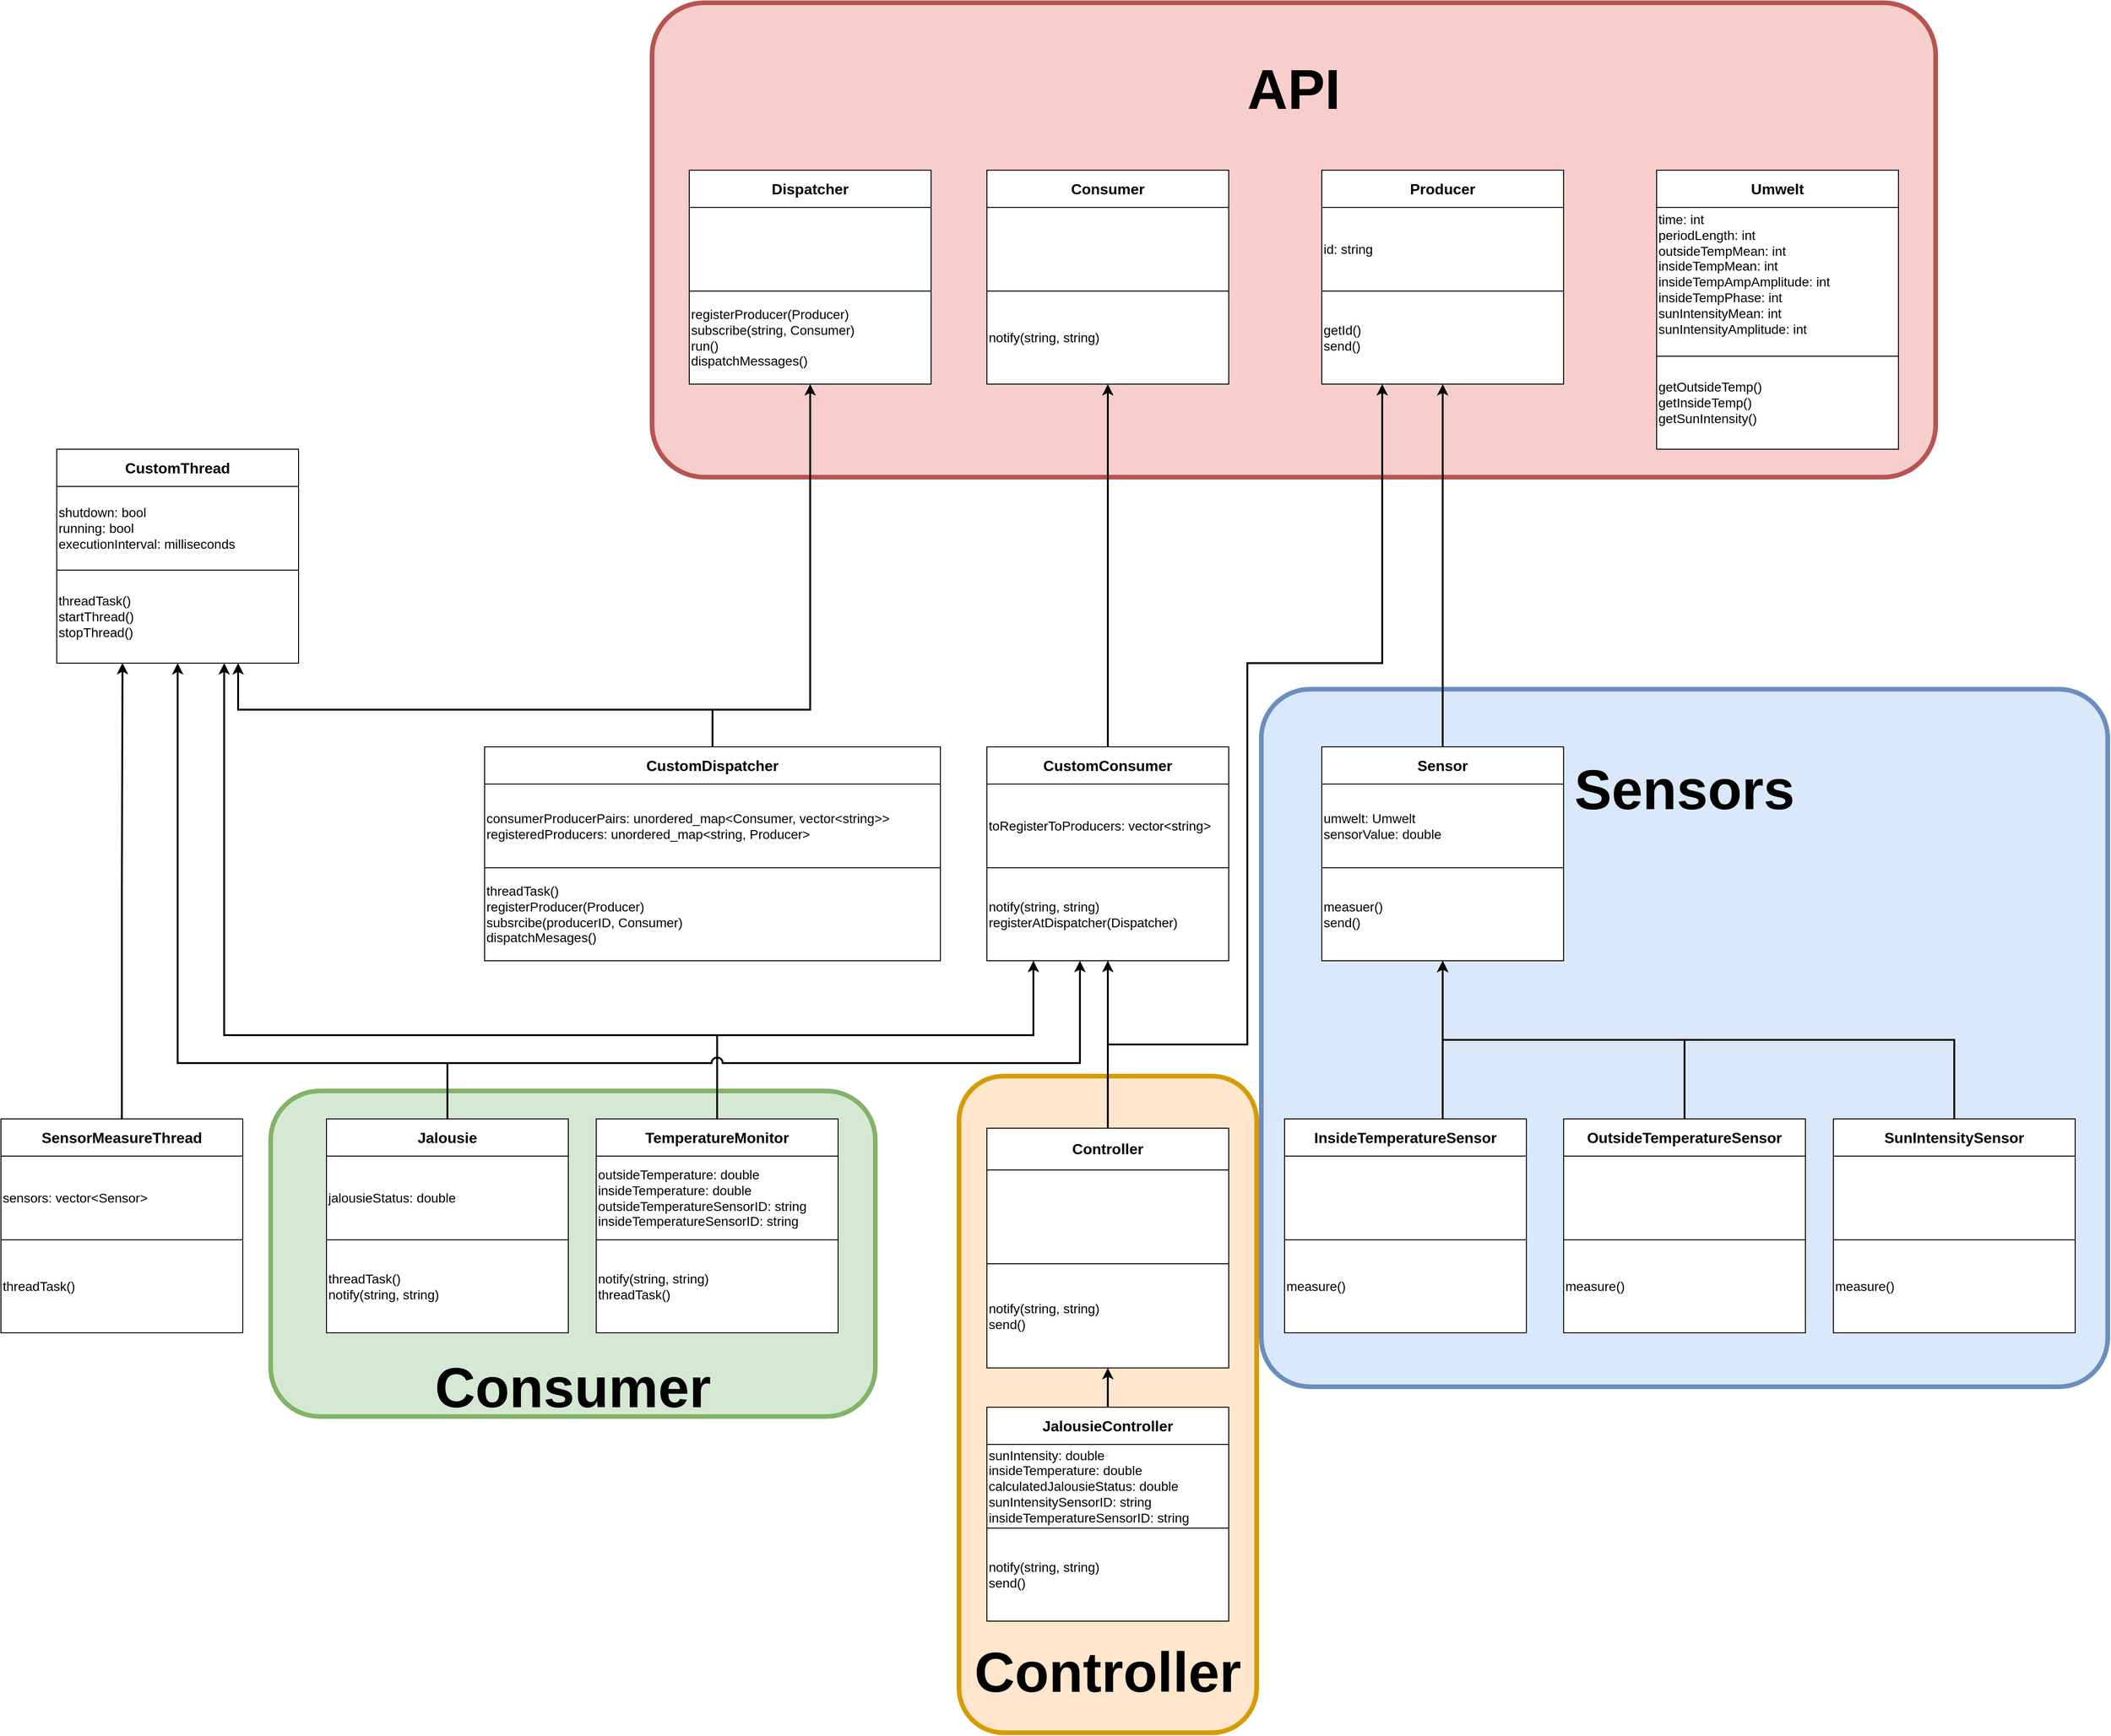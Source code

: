 <mxfile version="24.5.1" type="github">
  <diagram name="Seite-1" id="HuxqZvGwyWdmQKOLDSLv">
    <mxGraphModel dx="4440" dy="3944" grid="1" gridSize="10" guides="1" tooltips="1" connect="1" arrows="1" fold="1" page="1" pageScale="1" pageWidth="1654" pageHeight="2336" math="0" shadow="0">
      <root>
        <mxCell id="0" />
        <mxCell id="1" parent="0" />
        <mxCell id="P029DG1SsKvTgswftJi8-13" value="&lt;div&gt;&lt;font style=&quot;font-size: 60px;&quot;&gt;&lt;b&gt;&lt;br&gt;&lt;/b&gt;&lt;/font&gt;&lt;/div&gt;&lt;font style=&quot;font-size: 60px;&quot;&gt;&lt;b&gt;&lt;div&gt;&lt;font style=&quot;font-size: 60px;&quot;&gt;&lt;b&gt;&lt;br&gt;&lt;/b&gt;&lt;/font&gt;&lt;/div&gt;&lt;div&gt;&lt;font style=&quot;font-size: 60px;&quot;&gt;&lt;b&gt;&lt;br&gt;&lt;/b&gt;&lt;/font&gt;&lt;/div&gt;&lt;div&gt;&lt;font style=&quot;font-size: 60px;&quot;&gt;&lt;b&gt;&lt;br&gt;&lt;/b&gt;&lt;/font&gt;&lt;/div&gt;Consumer&lt;/b&gt;&lt;/font&gt;" style="rounded=1;whiteSpace=wrap;html=1;fillColor=#d5e8d4;strokeColor=#82b366;strokeWidth=5;" vertex="1" parent="1">
          <mxGeometry x="-700" y="850" width="650" height="350" as="geometry" />
        </mxCell>
        <mxCell id="P029DG1SsKvTgswftJi8-11" value="&lt;div&gt;&lt;b&gt;&lt;font style=&quot;font-size: 60px;&quot;&gt;&lt;br&gt;&lt;/font&gt;&lt;/b&gt;&lt;/div&gt;&lt;b&gt;&lt;font style=&quot;font-size: 60px;&quot;&gt;&lt;div&gt;&lt;b&gt;&lt;font style=&quot;font-size: 60px;&quot;&gt;&lt;br&gt;&lt;/font&gt;&lt;/b&gt;&lt;/div&gt;&lt;div&gt;&lt;b&gt;&lt;font style=&quot;font-size: 60px;&quot;&gt;&lt;br&gt;&lt;/font&gt;&lt;/b&gt;&lt;/div&gt;&lt;div&gt;&lt;b&gt;&lt;font style=&quot;font-size: 60px;&quot;&gt;&lt;br&gt;&lt;/font&gt;&lt;/b&gt;&lt;/div&gt;&lt;div&gt;&lt;b&gt;&lt;font style=&quot;font-size: 60px;&quot;&gt;&lt;br&gt;&lt;/font&gt;&lt;/b&gt;&lt;/div&gt;&lt;div&gt;&lt;b&gt;&lt;font style=&quot;font-size: 60px;&quot;&gt;&lt;br&gt;&lt;/font&gt;&lt;/b&gt;&lt;/div&gt;&lt;div&gt;&lt;b&gt;&lt;font style=&quot;font-size: 60px;&quot;&gt;&lt;br&gt;&lt;/font&gt;&lt;/b&gt;&lt;/div&gt;&lt;div&gt;&lt;b&gt;&lt;font style=&quot;font-size: 60px;&quot;&gt;&lt;br&gt;&lt;/font&gt;&lt;/b&gt;&lt;/div&gt;Controller&lt;/font&gt;&lt;/b&gt;" style="rounded=1;whiteSpace=wrap;html=1;fillColor=#ffe6cc;strokeColor=#d79b00;strokeWidth=5;" vertex="1" parent="1">
          <mxGeometry x="40" y="833.97" width="320" height="706.03" as="geometry" />
        </mxCell>
        <mxCell id="P029DG1SsKvTgswftJi8-2" value="&lt;b&gt;&lt;font style=&quot;font-size: 60px;&quot;&gt;Sensors&lt;/font&gt;&lt;/b&gt;&lt;div&gt;&lt;b&gt;&lt;font style=&quot;font-size: 60px;&quot;&gt;&lt;br&gt;&lt;/font&gt;&lt;/b&gt;&lt;/div&gt;&lt;div&gt;&lt;b&gt;&lt;font style=&quot;font-size: 60px;&quot;&gt;&lt;br&gt;&lt;/font&gt;&lt;/b&gt;&lt;/div&gt;&lt;div&gt;&lt;b&gt;&lt;font style=&quot;font-size: 60px;&quot;&gt;&lt;br&gt;&lt;/font&gt;&lt;/b&gt;&lt;/div&gt;&lt;div&gt;&lt;b&gt;&lt;font style=&quot;font-size: 60px;&quot;&gt;&lt;br&gt;&lt;/font&gt;&lt;/b&gt;&lt;/div&gt;&lt;div&gt;&lt;b&gt;&lt;font style=&quot;font-size: 60px;&quot;&gt;&lt;br&gt;&lt;/font&gt;&lt;/b&gt;&lt;/div&gt;&lt;div&gt;&lt;b&gt;&lt;font style=&quot;font-size: 60px;&quot;&gt;&lt;br&gt;&lt;/font&gt;&lt;/b&gt;&lt;/div&gt;&lt;div&gt;&lt;br&gt;&lt;/div&gt;&lt;div&gt;&lt;br&gt;&lt;/div&gt;&lt;div&gt;&lt;br&gt;&lt;/div&gt;&lt;div&gt;&lt;br&gt;&lt;/div&gt;&lt;div&gt;&lt;br&gt;&lt;/div&gt;&lt;div&gt;&lt;br&gt;&lt;/div&gt;&lt;div&gt;&lt;br&gt;&lt;/div&gt;" style="rounded=1;whiteSpace=wrap;html=1;arcSize=7;fillColor=#dae8fc;strokeColor=#6c8ebf;strokeWidth=5;" vertex="1" parent="1">
          <mxGeometry x="365" y="418" width="910" height="750" as="geometry" />
        </mxCell>
        <mxCell id="P029DG1SsKvTgswftJi8-1" value="&lt;font size=&quot;1&quot; style=&quot;&quot;&gt;&lt;b style=&quot;font-size: 60px;&quot;&gt;API&lt;/b&gt;&lt;/font&gt;&lt;div&gt;&lt;font size=&quot;1&quot; style=&quot;&quot;&gt;&lt;b style=&quot;font-size: 27px;&quot;&gt;&lt;br&gt;&lt;/b&gt;&lt;/font&gt;&lt;/div&gt;&lt;div&gt;&lt;font size=&quot;1&quot; style=&quot;&quot;&gt;&lt;b style=&quot;font-size: 27px;&quot;&gt;&lt;br&gt;&lt;/b&gt;&lt;/font&gt;&lt;/div&gt;&lt;div&gt;&lt;font size=&quot;1&quot; style=&quot;&quot;&gt;&lt;b style=&quot;font-size: 27px;&quot;&gt;&lt;br&gt;&lt;/b&gt;&lt;/font&gt;&lt;/div&gt;&lt;div&gt;&lt;font size=&quot;1&quot; style=&quot;&quot;&gt;&lt;b style=&quot;font-size: 27px;&quot;&gt;&lt;br&gt;&lt;/b&gt;&lt;/font&gt;&lt;/div&gt;&lt;div&gt;&lt;font size=&quot;1&quot; style=&quot;&quot;&gt;&lt;b style=&quot;font-size: 27px;&quot;&gt;&lt;br&gt;&lt;/b&gt;&lt;/font&gt;&lt;/div&gt;&lt;div&gt;&lt;font size=&quot;1&quot; style=&quot;&quot;&gt;&lt;b style=&quot;font-size: 27px;&quot;&gt;&lt;br&gt;&lt;/b&gt;&lt;/font&gt;&lt;/div&gt;&lt;div&gt;&lt;font size=&quot;1&quot; style=&quot;&quot;&gt;&lt;b style=&quot;font-size: 27px;&quot;&gt;&lt;br&gt;&lt;/b&gt;&lt;/font&gt;&lt;/div&gt;&lt;div&gt;&lt;font size=&quot;1&quot; style=&quot;&quot;&gt;&lt;b style=&quot;font-size: 27px;&quot;&gt;&lt;br&gt;&lt;/b&gt;&lt;/font&gt;&lt;/div&gt;&lt;div&gt;&lt;font size=&quot;1&quot; style=&quot;&quot;&gt;&lt;b style=&quot;font-size: 27px;&quot;&gt;&lt;br&gt;&lt;/b&gt;&lt;/font&gt;&lt;/div&gt;&lt;div&gt;&lt;font size=&quot;1&quot; style=&quot;&quot;&gt;&lt;b style=&quot;font-size: 27px;&quot;&gt;&lt;br&gt;&lt;/b&gt;&lt;/font&gt;&lt;/div&gt;" style="rounded=1;whiteSpace=wrap;html=1;fillColor=#f8cecc;strokeWidth=5;strokeColor=#b85450;gradientColor=none;arcSize=11;" vertex="1" parent="1">
          <mxGeometry x="-290" y="-320" width="1380" height="510" as="geometry" />
        </mxCell>
        <mxCell id="aqTYaaXzma2y87ziOGR_-18" value="" style="group" parent="1" vertex="1" connectable="0">
          <mxGeometry x="70" y="-140" width="260" height="230" as="geometry" />
        </mxCell>
        <mxCell id="aqTYaaXzma2y87ziOGR_-15" value="&lt;span style=&quot;background-color: initial;&quot;&gt;&lt;font style=&quot;font-size: 14px;&quot;&gt;notify(string, string)&lt;/font&gt;&lt;/span&gt;" style="rounded=0;whiteSpace=wrap;html=1;align=left;" parent="aqTYaaXzma2y87ziOGR_-18" vertex="1">
          <mxGeometry y="130" width="260" height="100" as="geometry" />
        </mxCell>
        <mxCell id="aqTYaaXzma2y87ziOGR_-16" value="" style="rounded=0;whiteSpace=wrap;html=1;" parent="aqTYaaXzma2y87ziOGR_-18" vertex="1">
          <mxGeometry y="40" width="260" height="90" as="geometry" />
        </mxCell>
        <mxCell id="aqTYaaXzma2y87ziOGR_-17" value="&lt;font size=&quot;1&quot; style=&quot;&quot;&gt;&lt;b style=&quot;font-size: 16px;&quot;&gt;Consumer&lt;/b&gt;&lt;/font&gt;" style="rounded=0;whiteSpace=wrap;html=1;" parent="aqTYaaXzma2y87ziOGR_-18" vertex="1">
          <mxGeometry width="260" height="40" as="geometry" />
        </mxCell>
        <mxCell id="aqTYaaXzma2y87ziOGR_-23" value="" style="group" parent="1" vertex="1" connectable="0">
          <mxGeometry x="430" y="-140" width="260" height="230" as="geometry" />
        </mxCell>
        <mxCell id="aqTYaaXzma2y87ziOGR_-24" value="&lt;font style=&quot;font-size: 14px;&quot;&gt;getId()&lt;/font&gt;&lt;div style=&quot;font-size: 14px;&quot;&gt;&lt;font style=&quot;font-size: 14px;&quot;&gt;send()&lt;/font&gt;&lt;/div&gt;" style="rounded=0;whiteSpace=wrap;html=1;align=left;" parent="aqTYaaXzma2y87ziOGR_-23" vertex="1">
          <mxGeometry y="130" width="260" height="100" as="geometry" />
        </mxCell>
        <mxCell id="aqTYaaXzma2y87ziOGR_-25" value="&lt;font style=&quot;font-size: 14px;&quot;&gt;id: string&lt;/font&gt;" style="rounded=0;whiteSpace=wrap;html=1;align=left;" parent="aqTYaaXzma2y87ziOGR_-23" vertex="1">
          <mxGeometry y="40" width="260" height="90" as="geometry" />
        </mxCell>
        <mxCell id="aqTYaaXzma2y87ziOGR_-26" value="&lt;b&gt;&lt;font style=&quot;font-size: 16px;&quot;&gt;Producer&lt;/font&gt;&lt;/b&gt;" style="rounded=0;whiteSpace=wrap;html=1;" parent="aqTYaaXzma2y87ziOGR_-23" vertex="1">
          <mxGeometry width="260" height="40" as="geometry" />
        </mxCell>
        <mxCell id="aqTYaaXzma2y87ziOGR_-27" value="" style="group" parent="1" vertex="1" connectable="0">
          <mxGeometry x="-250" y="-140" width="260" height="230" as="geometry" />
        </mxCell>
        <mxCell id="aqTYaaXzma2y87ziOGR_-28" value="&lt;font style=&quot;font-size: 14px;&quot;&gt;registerProducer(Producer)&lt;/font&gt;&lt;div&gt;&lt;font style=&quot;font-size: 14px;&quot;&gt;subscribe(string, Consumer)&lt;/font&gt;&lt;/div&gt;&lt;div&gt;&lt;font style=&quot;font-size: 14px;&quot;&gt;run()&lt;/font&gt;&lt;/div&gt;&lt;div&gt;&lt;font style=&quot;font-size: 14px;&quot;&gt;dispatchMessages()&lt;/font&gt;&lt;/div&gt;" style="rounded=0;whiteSpace=wrap;html=1;align=left;" parent="aqTYaaXzma2y87ziOGR_-27" vertex="1">
          <mxGeometry y="130" width="260" height="100" as="geometry" />
        </mxCell>
        <mxCell id="aqTYaaXzma2y87ziOGR_-29" value="" style="rounded=0;whiteSpace=wrap;html=1;align=left;" parent="aqTYaaXzma2y87ziOGR_-27" vertex="1">
          <mxGeometry y="40" width="260" height="90" as="geometry" />
        </mxCell>
        <mxCell id="aqTYaaXzma2y87ziOGR_-30" value="&lt;font size=&quot;1&quot;&gt;&lt;b style=&quot;font-size: 16px;&quot;&gt;Dispatcher&lt;/b&gt;&lt;/font&gt;" style="rounded=0;whiteSpace=wrap;html=1;" parent="aqTYaaXzma2y87ziOGR_-27" vertex="1">
          <mxGeometry width="260" height="40" as="geometry" />
        </mxCell>
        <mxCell id="aqTYaaXzma2y87ziOGR_-36" value="" style="group" parent="1" vertex="1" connectable="0">
          <mxGeometry x="790" y="-140" width="260" height="300" as="geometry" />
        </mxCell>
        <mxCell id="aqTYaaXzma2y87ziOGR_-31" value="" style="group" parent="aqTYaaXzma2y87ziOGR_-36" vertex="1" connectable="0">
          <mxGeometry width="260" height="230" as="geometry" />
        </mxCell>
        <mxCell id="aqTYaaXzma2y87ziOGR_-33" value="&lt;font style=&quot;font-size: 14px;&quot;&gt;time: int&lt;/font&gt;&lt;div&gt;&lt;font style=&quot;font-size: 14px;&quot;&gt;periodLength: int&lt;/font&gt;&lt;/div&gt;&lt;div&gt;&lt;font style=&quot;font-size: 14px;&quot;&gt;outsideTempMean: int&lt;/font&gt;&lt;/div&gt;&lt;div&gt;&lt;font style=&quot;font-size: 14px;&quot;&gt;insideTempMean: int&lt;/font&gt;&lt;/div&gt;&lt;div&gt;&lt;font style=&quot;font-size: 14px;&quot;&gt;insideTempAmpAmplitude: int&lt;/font&gt;&lt;/div&gt;&lt;div&gt;&lt;font style=&quot;font-size: 14px;&quot;&gt;insideTempPhase: int&lt;/font&gt;&lt;/div&gt;&lt;div&gt;&lt;font style=&quot;font-size: 14px;&quot;&gt;sunIntensityMean: int&lt;/font&gt;&lt;/div&gt;&lt;div&gt;&lt;font style=&quot;font-size: 14px;&quot;&gt;sunIntensityAmplitude: int&lt;/font&gt;&lt;/div&gt;&lt;div&gt;&lt;font style=&quot;font-size: 14px;&quot;&gt;&lt;br&gt;&lt;/font&gt;&lt;/div&gt;" style="rounded=0;whiteSpace=wrap;html=1;align=left;" parent="aqTYaaXzma2y87ziOGR_-31" vertex="1">
          <mxGeometry y="40" width="260" height="160" as="geometry" />
        </mxCell>
        <mxCell id="aqTYaaXzma2y87ziOGR_-34" value="&lt;font size=&quot;1&quot;&gt;&lt;b style=&quot;font-size: 16px;&quot;&gt;Umwelt&lt;/b&gt;&lt;/font&gt;" style="rounded=0;whiteSpace=wrap;html=1;" parent="aqTYaaXzma2y87ziOGR_-31" vertex="1">
          <mxGeometry width="260" height="40" as="geometry" />
        </mxCell>
        <mxCell id="aqTYaaXzma2y87ziOGR_-32" value="&lt;font style=&quot;font-size: 14px;&quot;&gt;getOutsideTemp()&lt;/font&gt;&lt;div&gt;&lt;font style=&quot;font-size: 14px;&quot;&gt;getInsideTemp()&lt;/font&gt;&lt;/div&gt;&lt;div&gt;&lt;font style=&quot;font-size: 14px;&quot;&gt;getSunIntensity()&lt;/font&gt;&lt;/div&gt;" style="rounded=0;whiteSpace=wrap;html=1;align=left;" parent="aqTYaaXzma2y87ziOGR_-36" vertex="1">
          <mxGeometry y="200" width="260" height="100" as="geometry" />
        </mxCell>
        <mxCell id="aqTYaaXzma2y87ziOGR_-37" value="" style="group" parent="1" vertex="1" connectable="0">
          <mxGeometry x="70" y="480" width="260" height="230" as="geometry" />
        </mxCell>
        <mxCell id="aqTYaaXzma2y87ziOGR_-38" value="&lt;font style=&quot;font-size: 14px;&quot;&gt;notify(string, string)&lt;/font&gt;&lt;div&gt;&lt;font style=&quot;font-size: 14px;&quot;&gt;registerAtDispatcher(Dispatcher)&lt;/font&gt;&lt;/div&gt;" style="rounded=0;whiteSpace=wrap;html=1;align=left;" parent="aqTYaaXzma2y87ziOGR_-37" vertex="1">
          <mxGeometry y="130" width="260" height="100" as="geometry" />
        </mxCell>
        <mxCell id="aqTYaaXzma2y87ziOGR_-39" value="&lt;font style=&quot;font-size: 14px;&quot;&gt;toRegisterToProducers: vector&amp;lt;string&amp;gt;&lt;/font&gt;" style="rounded=0;whiteSpace=wrap;html=1;align=left;" parent="aqTYaaXzma2y87ziOGR_-37" vertex="1">
          <mxGeometry y="40" width="260" height="90" as="geometry" />
        </mxCell>
        <mxCell id="aqTYaaXzma2y87ziOGR_-40" value="&lt;font size=&quot;1&quot;&gt;&lt;b style=&quot;font-size: 16px;&quot;&gt;CustomConsumer&lt;/b&gt;&lt;/font&gt;" style="rounded=0;whiteSpace=wrap;html=1;" parent="aqTYaaXzma2y87ziOGR_-37" vertex="1">
          <mxGeometry width="260" height="40" as="geometry" />
        </mxCell>
        <mxCell id="aqTYaaXzma2y87ziOGR_-41" style="edgeStyle=orthogonalEdgeStyle;rounded=0;orthogonalLoop=1;jettySize=auto;html=1;entryX=0.5;entryY=1;entryDx=0;entryDy=0;strokeWidth=2;" parent="1" source="aqTYaaXzma2y87ziOGR_-40" target="aqTYaaXzma2y87ziOGR_-15" edge="1">
          <mxGeometry relative="1" as="geometry" />
        </mxCell>
        <mxCell id="aqTYaaXzma2y87ziOGR_-42" value="" style="group" parent="1" vertex="1" connectable="0">
          <mxGeometry x="-470" y="480" width="490" height="230" as="geometry" />
        </mxCell>
        <mxCell id="aqTYaaXzma2y87ziOGR_-43" value="&lt;font style=&quot;font-size: 14px;&quot;&gt;threadTask()&lt;/font&gt;&lt;div&gt;&lt;font style=&quot;font-size: 14px;&quot;&gt;registerProducer(Producer)&lt;/font&gt;&lt;/div&gt;&lt;div&gt;&lt;font style=&quot;font-size: 14px;&quot;&gt;subsrcibe(producerID, Consumer)&lt;/font&gt;&lt;/div&gt;&lt;div&gt;&lt;font style=&quot;font-size: 14px;&quot;&gt;dispatchMesages()&lt;/font&gt;&lt;/div&gt;" style="rounded=0;whiteSpace=wrap;html=1;align=left;" parent="aqTYaaXzma2y87ziOGR_-42" vertex="1">
          <mxGeometry y="130" width="490" height="100" as="geometry" />
        </mxCell>
        <mxCell id="aqTYaaXzma2y87ziOGR_-44" value="&lt;font style=&quot;font-size: 14px;&quot;&gt;consumerProducerPairs: unordered_map&amp;lt;Consumer, vector&amp;lt;string&amp;gt;&amp;gt;&lt;/font&gt;&lt;div&gt;&lt;font style=&quot;font-size: 14px;&quot;&gt;registeredProducers: unordered_map&amp;lt;string, Producer&amp;gt;&lt;/font&gt;&lt;/div&gt;" style="rounded=0;whiteSpace=wrap;html=1;align=left;" parent="aqTYaaXzma2y87ziOGR_-42" vertex="1">
          <mxGeometry y="40" width="490" height="90" as="geometry" />
        </mxCell>
        <mxCell id="aqTYaaXzma2y87ziOGR_-45" value="&lt;font size=&quot;1&quot;&gt;&lt;b style=&quot;font-size: 16px;&quot;&gt;CustomDispatcher&lt;/b&gt;&lt;/font&gt;" style="rounded=0;whiteSpace=wrap;html=1;" parent="aqTYaaXzma2y87ziOGR_-42" vertex="1">
          <mxGeometry width="490" height="40" as="geometry" />
        </mxCell>
        <mxCell id="aqTYaaXzma2y87ziOGR_-46" value="" style="group" parent="1" vertex="1" connectable="0">
          <mxGeometry x="-930" y="160" width="260" height="230" as="geometry" />
        </mxCell>
        <mxCell id="aqTYaaXzma2y87ziOGR_-47" value="&lt;font style=&quot;font-size: 14px;&quot;&gt;threadTask()&lt;/font&gt;&lt;div&gt;&lt;font style=&quot;font-size: 14px;&quot;&gt;startThread()&lt;/font&gt;&lt;/div&gt;&lt;div&gt;&lt;font style=&quot;font-size: 14px;&quot;&gt;stopThread()&lt;/font&gt;&lt;/div&gt;" style="rounded=0;whiteSpace=wrap;html=1;align=left;" parent="aqTYaaXzma2y87ziOGR_-46" vertex="1">
          <mxGeometry y="130" width="260" height="100" as="geometry" />
        </mxCell>
        <mxCell id="aqTYaaXzma2y87ziOGR_-48" value="&lt;font style=&quot;font-size: 14px;&quot;&gt;shutdown: bool&lt;/font&gt;&lt;div&gt;&lt;font style=&quot;font-size: 14px;&quot;&gt;running: bool&lt;/font&gt;&lt;/div&gt;&lt;div&gt;&lt;font style=&quot;font-size: 14px;&quot;&gt;executionInterval: milliseconds&lt;/font&gt;&lt;/div&gt;" style="rounded=0;whiteSpace=wrap;html=1;align=left;" parent="aqTYaaXzma2y87ziOGR_-46" vertex="1">
          <mxGeometry y="40" width="260" height="90" as="geometry" />
        </mxCell>
        <mxCell id="aqTYaaXzma2y87ziOGR_-49" value="&lt;font size=&quot;1&quot;&gt;&lt;b style=&quot;font-size: 16px;&quot;&gt;CustomThread&lt;/b&gt;&lt;/font&gt;" style="rounded=0;whiteSpace=wrap;html=1;" parent="aqTYaaXzma2y87ziOGR_-46" vertex="1">
          <mxGeometry width="260" height="40" as="geometry" />
        </mxCell>
        <mxCell id="aqTYaaXzma2y87ziOGR_-52" value="" style="group" parent="1" vertex="1" connectable="0">
          <mxGeometry x="430" y="480" width="260" height="230" as="geometry" />
        </mxCell>
        <mxCell id="aqTYaaXzma2y87ziOGR_-53" value="&lt;font style=&quot;font-size: 14px;&quot;&gt;measuer()&lt;/font&gt;&lt;div&gt;&lt;font style=&quot;font-size: 14px;&quot;&gt;send()&lt;/font&gt;&lt;/div&gt;" style="rounded=0;whiteSpace=wrap;html=1;align=left;" parent="aqTYaaXzma2y87ziOGR_-52" vertex="1">
          <mxGeometry y="130" width="260" height="100" as="geometry" />
        </mxCell>
        <mxCell id="aqTYaaXzma2y87ziOGR_-54" value="&lt;font style=&quot;font-size: 14px;&quot;&gt;umwelt: Umwelt&lt;/font&gt;&lt;div&gt;&lt;font style=&quot;font-size: 14px;&quot;&gt;sensorValue: double&lt;/font&gt;&lt;/div&gt;" style="rounded=0;whiteSpace=wrap;html=1;align=left;" parent="aqTYaaXzma2y87ziOGR_-52" vertex="1">
          <mxGeometry y="40" width="260" height="90" as="geometry" />
        </mxCell>
        <mxCell id="aqTYaaXzma2y87ziOGR_-55" value="&lt;font size=&quot;1&quot;&gt;&lt;b style=&quot;font-size: 16px;&quot;&gt;Sensor&lt;/b&gt;&lt;/font&gt;" style="rounded=0;whiteSpace=wrap;html=1;" parent="aqTYaaXzma2y87ziOGR_-52" vertex="1">
          <mxGeometry width="260" height="40" as="geometry" />
        </mxCell>
        <mxCell id="aqTYaaXzma2y87ziOGR_-56" style="edgeStyle=orthogonalEdgeStyle;rounded=0;orthogonalLoop=1;jettySize=auto;html=1;entryX=0.5;entryY=1;entryDx=0;entryDy=0;strokeWidth=2;" parent="1" source="aqTYaaXzma2y87ziOGR_-55" target="aqTYaaXzma2y87ziOGR_-24" edge="1">
          <mxGeometry relative="1" as="geometry" />
        </mxCell>
        <mxCell id="aqTYaaXzma2y87ziOGR_-57" value="" style="group" parent="1" vertex="1" connectable="0">
          <mxGeometry x="390" y="880" width="260" height="230" as="geometry" />
        </mxCell>
        <mxCell id="aqTYaaXzma2y87ziOGR_-58" value="&lt;span style=&quot;font-size: 14px;&quot;&gt;measure()&lt;/span&gt;" style="rounded=0;whiteSpace=wrap;html=1;align=left;" parent="aqTYaaXzma2y87ziOGR_-57" vertex="1">
          <mxGeometry y="130" width="260" height="100" as="geometry" />
        </mxCell>
        <mxCell id="aqTYaaXzma2y87ziOGR_-59" value="" style="rounded=0;whiteSpace=wrap;html=1;align=left;" parent="aqTYaaXzma2y87ziOGR_-57" vertex="1">
          <mxGeometry y="40" width="260" height="90" as="geometry" />
        </mxCell>
        <mxCell id="aqTYaaXzma2y87ziOGR_-60" value="&lt;font size=&quot;1&quot;&gt;&lt;b style=&quot;font-size: 16px;&quot;&gt;InsideTemperatureSensor&lt;/b&gt;&lt;/font&gt;" style="rounded=0;whiteSpace=wrap;html=1;" parent="aqTYaaXzma2y87ziOGR_-57" vertex="1">
          <mxGeometry width="260" height="40" as="geometry" />
        </mxCell>
        <mxCell id="aqTYaaXzma2y87ziOGR_-61" value="" style="group" parent="1" vertex="1" connectable="0">
          <mxGeometry x="980" y="880" width="260" height="230" as="geometry" />
        </mxCell>
        <mxCell id="aqTYaaXzma2y87ziOGR_-62" value="&lt;span style=&quot;font-size: 14px;&quot;&gt;measure()&lt;/span&gt;" style="rounded=0;whiteSpace=wrap;html=1;align=left;" parent="aqTYaaXzma2y87ziOGR_-61" vertex="1">
          <mxGeometry y="130" width="260" height="100" as="geometry" />
        </mxCell>
        <mxCell id="aqTYaaXzma2y87ziOGR_-63" value="" style="rounded=0;whiteSpace=wrap;html=1;align=left;" parent="aqTYaaXzma2y87ziOGR_-61" vertex="1">
          <mxGeometry y="40" width="260" height="90" as="geometry" />
        </mxCell>
        <mxCell id="aqTYaaXzma2y87ziOGR_-64" value="&lt;font size=&quot;1&quot;&gt;&lt;b style=&quot;font-size: 16px;&quot;&gt;SunIntensitySensor&lt;/b&gt;&lt;/font&gt;" style="rounded=0;whiteSpace=wrap;html=1;" parent="aqTYaaXzma2y87ziOGR_-61" vertex="1">
          <mxGeometry width="260" height="40" as="geometry" />
        </mxCell>
        <mxCell id="aqTYaaXzma2y87ziOGR_-65" value="" style="group" parent="1" vertex="1" connectable="0">
          <mxGeometry x="690" y="880" width="260" height="230" as="geometry" />
        </mxCell>
        <mxCell id="aqTYaaXzma2y87ziOGR_-66" value="&lt;span style=&quot;font-size: 14px;&quot;&gt;measure()&lt;/span&gt;" style="rounded=0;whiteSpace=wrap;html=1;align=left;" parent="aqTYaaXzma2y87ziOGR_-65" vertex="1">
          <mxGeometry y="130" width="260" height="100" as="geometry" />
        </mxCell>
        <mxCell id="aqTYaaXzma2y87ziOGR_-67" value="" style="rounded=0;whiteSpace=wrap;html=1;align=left;" parent="aqTYaaXzma2y87ziOGR_-65" vertex="1">
          <mxGeometry y="40" width="260" height="90" as="geometry" />
        </mxCell>
        <mxCell id="aqTYaaXzma2y87ziOGR_-68" value="&lt;font size=&quot;1&quot;&gt;&lt;b style=&quot;font-size: 16px;&quot;&gt;OutsideTemperatureSensor&lt;/b&gt;&lt;/font&gt;" style="rounded=0;whiteSpace=wrap;html=1;" parent="aqTYaaXzma2y87ziOGR_-65" vertex="1">
          <mxGeometry width="260" height="40" as="geometry" />
        </mxCell>
        <mxCell id="aqTYaaXzma2y87ziOGR_-69" style="edgeStyle=orthogonalEdgeStyle;rounded=0;orthogonalLoop=1;jettySize=auto;html=1;entryX=0.5;entryY=1;entryDx=0;entryDy=0;strokeWidth=2;" parent="1" source="aqTYaaXzma2y87ziOGR_-60" target="aqTYaaXzma2y87ziOGR_-53" edge="1">
          <mxGeometry relative="1" as="geometry">
            <Array as="points">
              <mxPoint x="560" y="830" />
              <mxPoint x="560" y="830" />
            </Array>
          </mxGeometry>
        </mxCell>
        <mxCell id="aqTYaaXzma2y87ziOGR_-73" value="" style="group" parent="1" vertex="1" connectable="0">
          <mxGeometry x="-990" y="880" width="260" height="230" as="geometry" />
        </mxCell>
        <mxCell id="aqTYaaXzma2y87ziOGR_-74" value="&lt;font style=&quot;font-size: 14px;&quot;&gt;threadTask()&lt;/font&gt;" style="rounded=0;whiteSpace=wrap;html=1;align=left;" parent="aqTYaaXzma2y87ziOGR_-73" vertex="1">
          <mxGeometry y="130" width="260" height="100" as="geometry" />
        </mxCell>
        <mxCell id="aqTYaaXzma2y87ziOGR_-75" value="&lt;font style=&quot;font-size: 14px;&quot;&gt;sensors: vector&amp;lt;Sensor&amp;gt;&lt;/font&gt;" style="rounded=0;whiteSpace=wrap;html=1;align=left;" parent="aqTYaaXzma2y87ziOGR_-73" vertex="1">
          <mxGeometry y="40" width="260" height="90" as="geometry" />
        </mxCell>
        <mxCell id="aqTYaaXzma2y87ziOGR_-76" value="&lt;font size=&quot;1&quot;&gt;&lt;b style=&quot;font-size: 16px;&quot;&gt;SensorMeasureThread&lt;/b&gt;&lt;/font&gt;" style="rounded=0;whiteSpace=wrap;html=1;" parent="aqTYaaXzma2y87ziOGR_-73" vertex="1">
          <mxGeometry width="260" height="40" as="geometry" />
        </mxCell>
        <mxCell id="aqTYaaXzma2y87ziOGR_-78" value="" style="group" parent="1" vertex="1" connectable="0">
          <mxGeometry x="-350" y="880" width="260" height="230" as="geometry" />
        </mxCell>
        <mxCell id="aqTYaaXzma2y87ziOGR_-79" value="&lt;font style=&quot;font-size: 14px;&quot;&gt;notify(string, string)&lt;/font&gt;&lt;div&gt;&lt;font style=&quot;font-size: 14px;&quot;&gt;threadTask()&lt;/font&gt;&lt;/div&gt;" style="rounded=0;whiteSpace=wrap;html=1;align=left;" parent="aqTYaaXzma2y87ziOGR_-78" vertex="1">
          <mxGeometry y="130" width="260" height="100" as="geometry" />
        </mxCell>
        <mxCell id="aqTYaaXzma2y87ziOGR_-80" value="&lt;span style=&quot;font-size: 14px;&quot;&gt;outsideTemperature: double&lt;/span&gt;&lt;div&gt;&lt;span style=&quot;font-size: 14px;&quot;&gt;insideTemperature: double&lt;/span&gt;&lt;/div&gt;&lt;div&gt;&lt;span style=&quot;font-size: 14px;&quot;&gt;outsideTemperatureSensorID: string&lt;/span&gt;&lt;/div&gt;&lt;div&gt;&lt;span style=&quot;font-size: 14px;&quot;&gt;insideTemperatureSensorID: string&lt;/span&gt;&lt;/div&gt;" style="rounded=0;whiteSpace=wrap;html=1;align=left;" parent="aqTYaaXzma2y87ziOGR_-78" vertex="1">
          <mxGeometry y="40" width="260" height="90" as="geometry" />
        </mxCell>
        <mxCell id="aqTYaaXzma2y87ziOGR_-81" value="&lt;font size=&quot;1&quot;&gt;&lt;b style=&quot;font-size: 16px;&quot;&gt;TemperatureMonitor&lt;/b&gt;&lt;/font&gt;" style="rounded=0;whiteSpace=wrap;html=1;" parent="aqTYaaXzma2y87ziOGR_-78" vertex="1">
          <mxGeometry width="260" height="40" as="geometry" />
        </mxCell>
        <mxCell id="aqTYaaXzma2y87ziOGR_-83" style="edgeStyle=orthogonalEdgeStyle;rounded=0;orthogonalLoop=1;jettySize=auto;html=1;strokeWidth=2;" parent="1" source="aqTYaaXzma2y87ziOGR_-81" edge="1">
          <mxGeometry relative="1" as="geometry">
            <mxPoint x="120" y="710" as="targetPoint" />
            <Array as="points">
              <mxPoint x="-220" y="790" />
              <mxPoint x="120" y="790" />
              <mxPoint x="120" y="710" />
            </Array>
          </mxGeometry>
        </mxCell>
        <mxCell id="aqTYaaXzma2y87ziOGR_-84" style="edgeStyle=orthogonalEdgeStyle;rounded=0;orthogonalLoop=1;jettySize=auto;html=1;exitX=0.5;exitY=0;exitDx=0;exitDy=0;strokeWidth=2;" parent="1" source="aqTYaaXzma2y87ziOGR_-81" target="aqTYaaXzma2y87ziOGR_-47" edge="1">
          <mxGeometry relative="1" as="geometry">
            <Array as="points">
              <mxPoint x="-220" y="790" />
              <mxPoint x="-750" y="790" />
            </Array>
          </mxGeometry>
        </mxCell>
        <mxCell id="aqTYaaXzma2y87ziOGR_-86" value="" style="group" parent="1" vertex="1" connectable="0">
          <mxGeometry x="-640" y="880" width="260" height="230" as="geometry" />
        </mxCell>
        <mxCell id="aqTYaaXzma2y87ziOGR_-87" value="&lt;font style=&quot;font-size: 14px;&quot;&gt;threadTask()&lt;/font&gt;&lt;div&gt;&lt;font style=&quot;font-size: 14px;&quot;&gt;notify(string, string)&lt;/font&gt;&lt;/div&gt;" style="rounded=0;whiteSpace=wrap;html=1;align=left;" parent="aqTYaaXzma2y87ziOGR_-86" vertex="1">
          <mxGeometry y="130" width="260" height="100" as="geometry" />
        </mxCell>
        <mxCell id="aqTYaaXzma2y87ziOGR_-88" value="&lt;font style=&quot;font-size: 14px;&quot;&gt;jalousieStatus: double&lt;/font&gt;" style="rounded=0;whiteSpace=wrap;html=1;align=left;" parent="aqTYaaXzma2y87ziOGR_-86" vertex="1">
          <mxGeometry y="40" width="260" height="90" as="geometry" />
        </mxCell>
        <mxCell id="aqTYaaXzma2y87ziOGR_-89" value="&lt;font size=&quot;1&quot;&gt;&lt;b style=&quot;font-size: 16px;&quot;&gt;Jalousie&lt;/b&gt;&lt;/font&gt;" style="rounded=0;whiteSpace=wrap;html=1;" parent="aqTYaaXzma2y87ziOGR_-86" vertex="1">
          <mxGeometry width="260" height="40" as="geometry" />
        </mxCell>
        <mxCell id="aqTYaaXzma2y87ziOGR_-90" style="edgeStyle=orthogonalEdgeStyle;rounded=0;orthogonalLoop=1;jettySize=auto;html=1;exitX=0.5;exitY=0;exitDx=0;exitDy=0;entryX=0.5;entryY=1;entryDx=0;entryDy=0;strokeWidth=2;" parent="1" source="aqTYaaXzma2y87ziOGR_-89" target="aqTYaaXzma2y87ziOGR_-47" edge="1">
          <mxGeometry relative="1" as="geometry">
            <Array as="points">
              <mxPoint x="-510" y="820" />
              <mxPoint x="-800" y="820" />
            </Array>
          </mxGeometry>
        </mxCell>
        <mxCell id="aqTYaaXzma2y87ziOGR_-91" style="edgeStyle=orthogonalEdgeStyle;rounded=0;orthogonalLoop=1;jettySize=auto;html=1;exitX=0.5;exitY=0;exitDx=0;exitDy=0;strokeWidth=2;jumpStyle=arc;jumpSize=10;" parent="1" source="aqTYaaXzma2y87ziOGR_-89" edge="1">
          <mxGeometry relative="1" as="geometry">
            <mxPoint x="170" y="710" as="targetPoint" />
            <Array as="points">
              <mxPoint x="-510" y="820" />
              <mxPoint x="170" y="820" />
            </Array>
          </mxGeometry>
        </mxCell>
        <mxCell id="aqTYaaXzma2y87ziOGR_-94" style="edgeStyle=orthogonalEdgeStyle;rounded=0;orthogonalLoop=1;jettySize=auto;html=1;exitX=0.5;exitY=0;exitDx=0;exitDy=0;entryX=0.5;entryY=1;entryDx=0;entryDy=0;strokeWidth=2;" parent="1" source="aqTYaaXzma2y87ziOGR_-68" target="aqTYaaXzma2y87ziOGR_-53" edge="1">
          <mxGeometry relative="1" as="geometry" />
        </mxCell>
        <mxCell id="aqTYaaXzma2y87ziOGR_-95" style="edgeStyle=orthogonalEdgeStyle;rounded=0;orthogonalLoop=1;jettySize=auto;html=1;exitX=0.5;exitY=0;exitDx=0;exitDy=0;entryX=0.5;entryY=1;entryDx=0;entryDy=0;strokeWidth=2;" parent="1" source="aqTYaaXzma2y87ziOGR_-64" target="aqTYaaXzma2y87ziOGR_-53" edge="1">
          <mxGeometry relative="1" as="geometry" />
        </mxCell>
        <mxCell id="aqTYaaXzma2y87ziOGR_-96" value="" style="group" parent="1" vertex="1" connectable="0">
          <mxGeometry x="70" y="890" width="280" height="650" as="geometry" />
        </mxCell>
        <mxCell id="aqTYaaXzma2y87ziOGR_-97" value="&lt;font style=&quot;font-size: 14px;&quot;&gt;notify(string, string)&lt;/font&gt;&lt;div&gt;&lt;font style=&quot;font-size: 14px;&quot;&gt;send()&lt;/font&gt;&lt;/div&gt;" style="rounded=0;whiteSpace=wrap;html=1;align=left;" parent="aqTYaaXzma2y87ziOGR_-96" vertex="1">
          <mxGeometry y="145.69" width="260" height="112.069" as="geometry" />
        </mxCell>
        <mxCell id="aqTYaaXzma2y87ziOGR_-98" value="" style="rounded=0;whiteSpace=wrap;html=1;align=left;" parent="aqTYaaXzma2y87ziOGR_-96" vertex="1">
          <mxGeometry y="44.828" width="260" height="100.862" as="geometry" />
        </mxCell>
        <mxCell id="aqTYaaXzma2y87ziOGR_-99" value="&lt;font size=&quot;1&quot;&gt;&lt;b style=&quot;font-size: 16px;&quot;&gt;Controller&lt;/b&gt;&lt;/font&gt;" style="rounded=0;whiteSpace=wrap;html=1;" parent="aqTYaaXzma2y87ziOGR_-96" vertex="1">
          <mxGeometry width="260" height="44.828" as="geometry" />
        </mxCell>
        <mxCell id="aqTYaaXzma2y87ziOGR_-100" style="edgeStyle=orthogonalEdgeStyle;rounded=0;orthogonalLoop=1;jettySize=auto;html=1;exitX=0.5;exitY=0;exitDx=0;exitDy=0;strokeWidth=2;" parent="1" source="aqTYaaXzma2y87ziOGR_-99" target="aqTYaaXzma2y87ziOGR_-38" edge="1">
          <mxGeometry relative="1" as="geometry">
            <Array as="points">
              <mxPoint x="200" y="840" />
              <mxPoint x="200" y="840" />
            </Array>
          </mxGeometry>
        </mxCell>
        <mxCell id="aqTYaaXzma2y87ziOGR_-101" style="edgeStyle=orthogonalEdgeStyle;rounded=0;orthogonalLoop=1;jettySize=auto;html=1;exitX=0.5;exitY=0;exitDx=0;exitDy=0;entryX=0.25;entryY=1;entryDx=0;entryDy=0;strokeWidth=2;" parent="1" source="aqTYaaXzma2y87ziOGR_-99" target="aqTYaaXzma2y87ziOGR_-24" edge="1">
          <mxGeometry relative="1" as="geometry">
            <Array as="points">
              <mxPoint x="200" y="800" />
              <mxPoint x="350" y="800" />
              <mxPoint x="350" y="390" />
              <mxPoint x="495" y="390" />
            </Array>
          </mxGeometry>
        </mxCell>
        <mxCell id="aqTYaaXzma2y87ziOGR_-103" style="edgeStyle=orthogonalEdgeStyle;rounded=0;orthogonalLoop=1;jettySize=auto;html=1;entryX=0.5;entryY=1;entryDx=0;entryDy=0;strokeWidth=2;" parent="1" source="aqTYaaXzma2y87ziOGR_-22" target="aqTYaaXzma2y87ziOGR_-97" edge="1">
          <mxGeometry relative="1" as="geometry" />
        </mxCell>
        <mxCell id="P029DG1SsKvTgswftJi8-3" style="edgeStyle=orthogonalEdgeStyle;rounded=0;orthogonalLoop=1;jettySize=auto;html=1;entryX=0.5;entryY=1;entryDx=0;entryDy=0;strokeWidth=2;" edge="1" parent="1" source="aqTYaaXzma2y87ziOGR_-45" target="aqTYaaXzma2y87ziOGR_-28">
          <mxGeometry relative="1" as="geometry">
            <Array as="points">
              <mxPoint x="-225" y="440" />
              <mxPoint x="-120" y="440" />
            </Array>
          </mxGeometry>
        </mxCell>
        <mxCell id="P029DG1SsKvTgswftJi8-4" style="edgeStyle=orthogonalEdgeStyle;rounded=0;orthogonalLoop=1;jettySize=auto;html=1;exitX=0.5;exitY=0;exitDx=0;exitDy=0;entryX=0.75;entryY=1;entryDx=0;entryDy=0;strokeWidth=2;" edge="1" parent="1" source="aqTYaaXzma2y87ziOGR_-45" target="aqTYaaXzma2y87ziOGR_-47">
          <mxGeometry relative="1" as="geometry">
            <Array as="points">
              <mxPoint x="-225" y="440" />
              <mxPoint x="-735" y="440" />
            </Array>
          </mxGeometry>
        </mxCell>
        <mxCell id="P029DG1SsKvTgswftJi8-9" style="edgeStyle=orthogonalEdgeStyle;rounded=0;orthogonalLoop=1;jettySize=auto;html=1;entryX=0.272;entryY=0.998;entryDx=0;entryDy=0;entryPerimeter=0;strokeWidth=2;" edge="1" parent="1" source="aqTYaaXzma2y87ziOGR_-76" target="aqTYaaXzma2y87ziOGR_-47">
          <mxGeometry relative="1" as="geometry" />
        </mxCell>
        <mxCell id="aqTYaaXzma2y87ziOGR_-19" value="" style="group" parent="1" vertex="1" connectable="0">
          <mxGeometry x="70" y="1190" width="275" height="240" as="geometry" />
        </mxCell>
        <mxCell id="aqTYaaXzma2y87ziOGR_-20" value="&lt;font style=&quot;font-size: 14px;&quot;&gt;notify(string, string)&lt;/font&gt;&lt;div&gt;&lt;font style=&quot;font-size: 14px;&quot;&gt;send()&lt;/font&gt;&lt;/div&gt;" style="rounded=0;whiteSpace=wrap;html=1;align=left;" parent="aqTYaaXzma2y87ziOGR_-19" vertex="1">
          <mxGeometry y="130" width="260" height="100" as="geometry" />
        </mxCell>
        <mxCell id="aqTYaaXzma2y87ziOGR_-21" value="&lt;font style=&quot;font-size: 14px;&quot;&gt;sunIntensity: double&lt;/font&gt;&lt;div&gt;&lt;font style=&quot;font-size: 14px;&quot;&gt;insideTemperature: double&lt;/font&gt;&lt;/div&gt;&lt;div&gt;&lt;font style=&quot;font-size: 14px;&quot;&gt;calculatedJalousieStatus: double&lt;/font&gt;&lt;/div&gt;&lt;div&gt;&lt;font style=&quot;font-size: 14px;&quot;&gt;sunIntensitySensorID: string&lt;/font&gt;&lt;/div&gt;&lt;div&gt;&lt;font style=&quot;font-size: 14px;&quot;&gt;insideTemperatureSensorID: string&lt;/font&gt;&lt;/div&gt;" style="rounded=0;whiteSpace=wrap;html=1;align=left;" parent="aqTYaaXzma2y87ziOGR_-19" vertex="1">
          <mxGeometry y="40" width="260" height="90" as="geometry" />
        </mxCell>
        <mxCell id="aqTYaaXzma2y87ziOGR_-22" value="&lt;font size=&quot;1&quot;&gt;&lt;b style=&quot;font-size: 16px;&quot;&gt;JalousieController&lt;/b&gt;&lt;/font&gt;" style="rounded=0;whiteSpace=wrap;html=1;" parent="aqTYaaXzma2y87ziOGR_-19" vertex="1">
          <mxGeometry width="260" height="40" as="geometry" />
        </mxCell>
      </root>
    </mxGraphModel>
  </diagram>
</mxfile>
